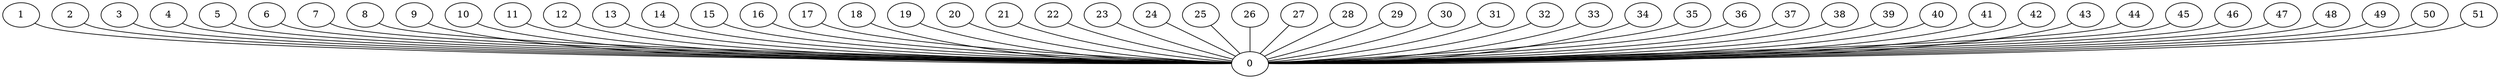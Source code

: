 graph G {
0;
1;
2;
3;
4;
5;
6;
7;
8;
9;
10;
11;
12;
13;
14;
15;
16;
17;
18;
19;
20;
21;
22;
23;
24;
25;
26;
27;
28;
29;
30;
31;
32;
33;
34;
35;
36;
37;
38;
39;
40;
41;
42;
43;
44;
45;
46;
47;
48;
49;
50;
51;
1--0 ;
3--0 ;
2--0 ;
4--0 ;
7--0 ;
6--0 ;
5--0 ;
8--0 ;
9--0 ;
10--0 ;
11--0 ;
13--0 ;
12--0 ;
14--0 ;
17--0 ;
16--0 ;
15--0 ;
20--0 ;
19--0 ;
18--0 ;
22--0 ;
21--0 ;
24--0 ;
23--0 ;
25--0 ;
27--0 ;
26--0 ;
28--0 ;
29--0 ;
33--0 ;
32--0 ;
31--0 ;
30--0 ;
34--0 ;
35--0 ;
36--0 ;
38--0 ;
37--0 ;
39--0 ;
41--0 ;
40--0 ;
42--0 ;
43--0 ;
44--0 ;
45--0 ;
47--0 ;
46--0 ;
48--0 ;
50--0 ;
49--0 ;
51--0 ;
}
